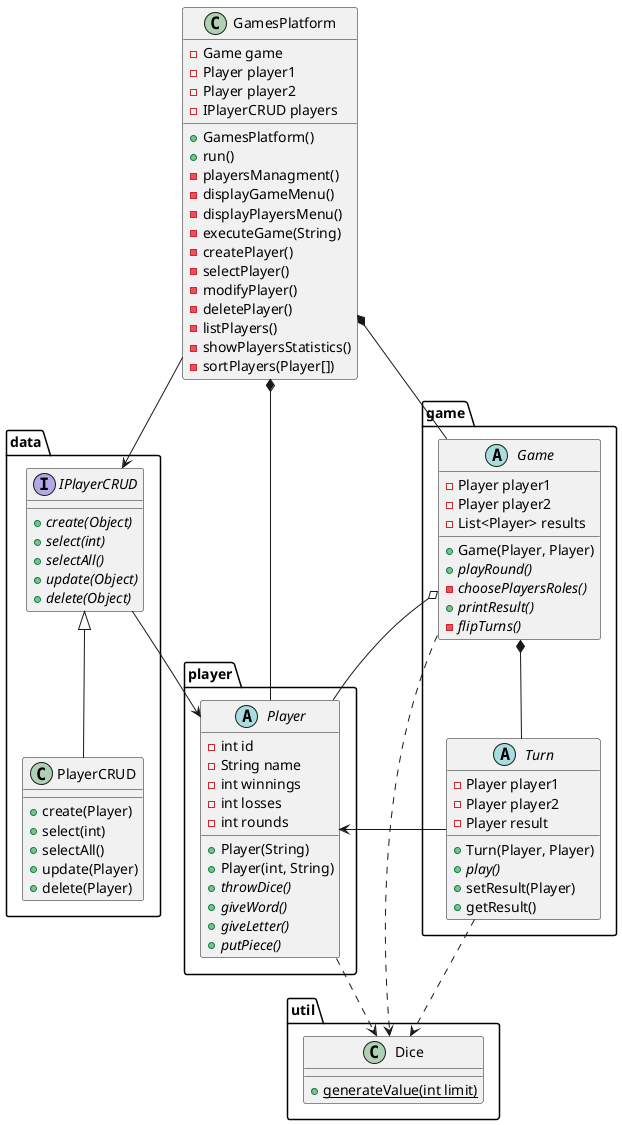 @startuml
    class GamesPlatform {
        - Game game
        - Player player1
        - Player player2
        - IPlayerCRUD players
        + GamesPlatform()
        + run()
        - playersManagment()
        - displayGameMenu()
        - displayPlayersMenu()
        - executeGame(String)
        - createPlayer()
        - selectPlayer()
        - modifyPlayer()
        - deletePlayer()
        - listPlayers()
        - showPlayersStatistics()
        - sortPlayers(Player[])
    }
    package data {
        interface IPlayerCRUD {
            + {abstract} create(Object)
            + {abstract} select(int)
            + {abstract} selectAll()
            + {abstract} update(Object)
            + {abstract} delete(Object)
        }
        class PlayerCRUD {
            + create(Player)
            + select(int)
            + selectAll()
            + update(Player)
            + delete(Player)
        }
    }
    package player {
        abstract class Player {
            - int id
            - String name
            - int winnings
            - int losses
            - int rounds
            + Player(String)
            + Player(int, String)
            + {abstract} throwDice()
            + {abstract} giveWord()
            + {abstract} giveLetter()
            + {abstract} putPiece()
        }
    }
    package game {
        abstract class Game {
            - Player player1
            - Player player2
            - List<Player> results
            + Game(Player, Player)
            + {abstract} playRound()
            - {abstract} choosePlayersRoles()
            + {abstract} printResult()
            - {abstract} flipTurns()
        }
        abstract class Turn {
            - Player player1
            - Player player2
            - Player result
            + Turn(Player, Player)
            + {abstract} play()
            + setResult(Player)
            + getResult()
        }
    }
    package util {
        class Dice {
            + {static} generateValue(int limit)
        }
    }
    GamesPlatform *-- Player
    GamesPlatform *-- Game
    GamesPlatform --> IPlayerCRUD

    Player ..> Dice

    Game *-- Turn
    Game o-- Player
    Game ..> Dice

    IPlayerCRUD <|-- PlayerCRUD
    IPlayerCRUD --> Player

    Turn -left-> Player
    Turn ..> Dice

@enduml